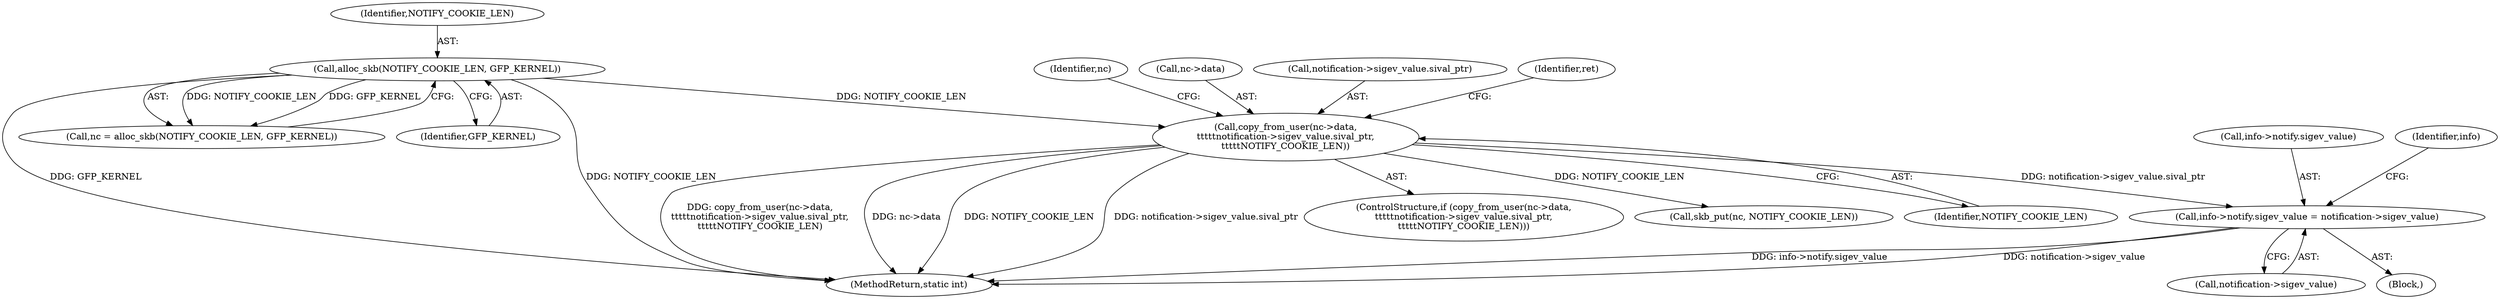 digraph "0_linux_f991af3daabaecff34684fd51fac80319d1baad1@pointer" {
"1000408" [label="(Call,info->notify.sigev_value = notification->sigev_value)"];
"1000188" [label="(Call,copy_from_user(nc->data,\n\t\t\t\t\tnotification->sigev_value.sival_ptr,\n\t\t\t\t\tNOTIFY_COOKIE_LEN))"];
"1000175" [label="(Call,alloc_skb(NOTIFY_COOKIE_LEN, GFP_KERNEL))"];
"1000205" [label="(Identifier,nc)"];
"1000408" [label="(Call,info->notify.sigev_value = notification->sigev_value)"];
"1000177" [label="(Identifier,GFP_KERNEL)"];
"1000176" [label="(Identifier,NOTIFY_COOKIE_LEN)"];
"1000188" [label="(Call,copy_from_user(nc->data,\n\t\t\t\t\tnotification->sigev_value.sival_ptr,\n\t\t\t\t\tNOTIFY_COOKIE_LEN))"];
"1000204" [label="(Call,skb_put(nc, NOTIFY_COOKIE_LEN))"];
"1000189" [label="(Call,nc->data)"];
"1000363" [label="(Block,)"];
"1000409" [label="(Call,info->notify.sigev_value)"];
"1000414" [label="(Call,notification->sigev_value)"];
"1000197" [label="(Identifier,NOTIFY_COOKIE_LEN)"];
"1000192" [label="(Call,notification->sigev_value.sival_ptr)"];
"1000175" [label="(Call,alloc_skb(NOTIFY_COOKIE_LEN, GFP_KERNEL))"];
"1000469" [label="(MethodReturn,static int)"];
"1000187" [label="(ControlStructure,if (copy_from_user(nc->data,\n\t\t\t\t\tnotification->sigev_value.sival_ptr,\n\t\t\t\t\tNOTIFY_COOKIE_LEN)))"];
"1000420" [label="(Identifier,info)"];
"1000173" [label="(Call,nc = alloc_skb(NOTIFY_COOKIE_LEN, GFP_KERNEL))"];
"1000200" [label="(Identifier,ret)"];
"1000408" -> "1000363"  [label="AST: "];
"1000408" -> "1000414"  [label="CFG: "];
"1000409" -> "1000408"  [label="AST: "];
"1000414" -> "1000408"  [label="AST: "];
"1000420" -> "1000408"  [label="CFG: "];
"1000408" -> "1000469"  [label="DDG: info->notify.sigev_value"];
"1000408" -> "1000469"  [label="DDG: notification->sigev_value"];
"1000188" -> "1000408"  [label="DDG: notification->sigev_value.sival_ptr"];
"1000188" -> "1000187"  [label="AST: "];
"1000188" -> "1000197"  [label="CFG: "];
"1000189" -> "1000188"  [label="AST: "];
"1000192" -> "1000188"  [label="AST: "];
"1000197" -> "1000188"  [label="AST: "];
"1000200" -> "1000188"  [label="CFG: "];
"1000205" -> "1000188"  [label="CFG: "];
"1000188" -> "1000469"  [label="DDG: copy_from_user(nc->data,\n\t\t\t\t\tnotification->sigev_value.sival_ptr,\n\t\t\t\t\tNOTIFY_COOKIE_LEN)"];
"1000188" -> "1000469"  [label="DDG: nc->data"];
"1000188" -> "1000469"  [label="DDG: NOTIFY_COOKIE_LEN"];
"1000188" -> "1000469"  [label="DDG: notification->sigev_value.sival_ptr"];
"1000175" -> "1000188"  [label="DDG: NOTIFY_COOKIE_LEN"];
"1000188" -> "1000204"  [label="DDG: NOTIFY_COOKIE_LEN"];
"1000175" -> "1000173"  [label="AST: "];
"1000175" -> "1000177"  [label="CFG: "];
"1000176" -> "1000175"  [label="AST: "];
"1000177" -> "1000175"  [label="AST: "];
"1000173" -> "1000175"  [label="CFG: "];
"1000175" -> "1000469"  [label="DDG: NOTIFY_COOKIE_LEN"];
"1000175" -> "1000469"  [label="DDG: GFP_KERNEL"];
"1000175" -> "1000173"  [label="DDG: NOTIFY_COOKIE_LEN"];
"1000175" -> "1000173"  [label="DDG: GFP_KERNEL"];
}
